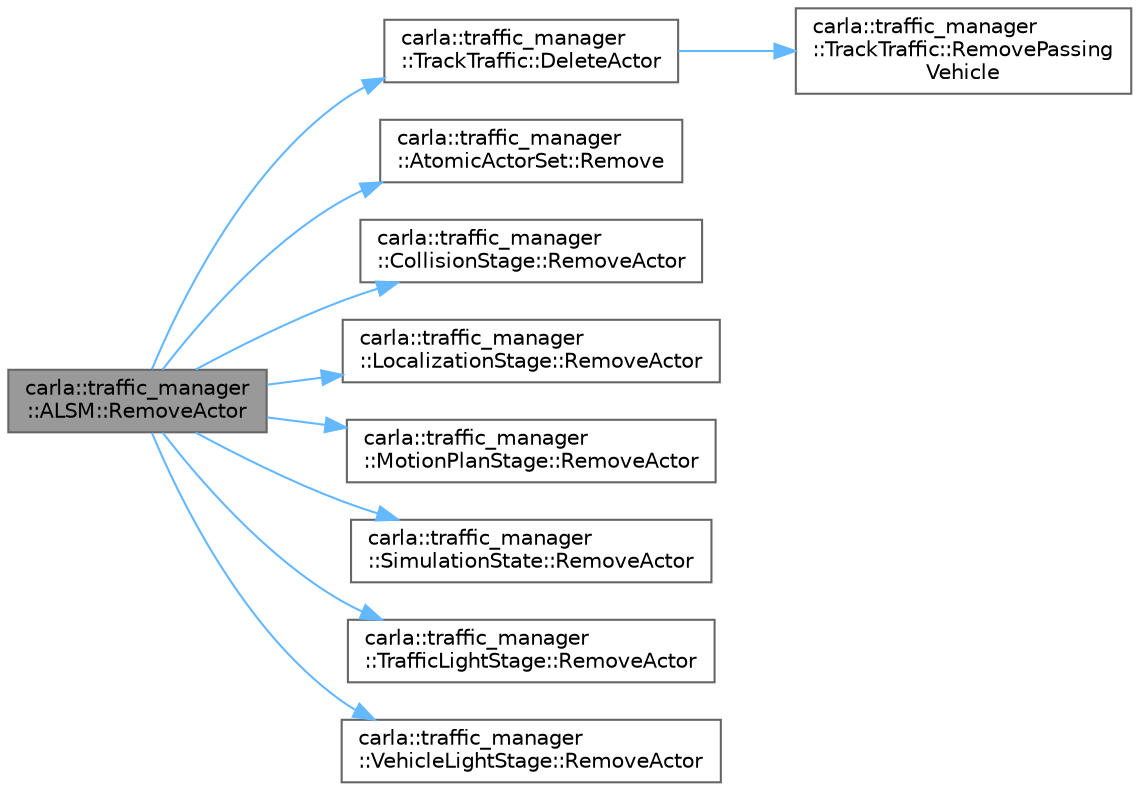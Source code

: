 digraph "carla::traffic_manager::ALSM::RemoveActor"
{
 // INTERACTIVE_SVG=YES
 // LATEX_PDF_SIZE
  bgcolor="transparent";
  edge [fontname=Helvetica,fontsize=10,labelfontname=Helvetica,labelfontsize=10];
  node [fontname=Helvetica,fontsize=10,shape=box,height=0.2,width=0.4];
  rankdir="LR";
  Node1 [id="Node000001",label="carla::traffic_manager\l::ALSM::RemoveActor",height=0.2,width=0.4,color="gray40", fillcolor="grey60", style="filled", fontcolor="black",tooltip=" "];
  Node1 -> Node2 [id="edge1_Node000001_Node000002",color="steelblue1",style="solid",tooltip=" "];
  Node2 [id="Node000002",label="carla::traffic_manager\l::TrackTraffic::DeleteActor",height=0.2,width=0.4,color="grey40", fillcolor="white", style="filled",URL="$d2/d36/classcarla_1_1traffic__manager_1_1TrackTraffic.html#ad3f8304d51ae8e9bcf278ec1fc1caa73",tooltip="Method to delete actor data from tracking."];
  Node2 -> Node3 [id="edge2_Node000002_Node000003",color="steelblue1",style="solid",tooltip=" "];
  Node3 [id="Node000003",label="carla::traffic_manager\l::TrackTraffic::RemovePassing\lVehicle",height=0.2,width=0.4,color="grey40", fillcolor="white", style="filled",URL="$d2/d36/classcarla_1_1traffic__manager_1_1TrackTraffic.html#aaa605ab90a2903ac80fae61f3eb5c159",tooltip=" "];
  Node1 -> Node4 [id="edge3_Node000001_Node000004",color="steelblue1",style="solid",tooltip=" "];
  Node4 [id="Node000004",label="carla::traffic_manager\l::AtomicActorSet::Remove",height=0.2,width=0.4,color="grey40", fillcolor="white", style="filled",URL="$d6/d8c/classcarla_1_1traffic__manager_1_1AtomicActorSet.html#a399b072da8a4d3d1f1edf7f489915b57",tooltip=" "];
  Node1 -> Node5 [id="edge4_Node000001_Node000005",color="steelblue1",style="solid",tooltip=" "];
  Node5 [id="Node000005",label="carla::traffic_manager\l::CollisionStage::RemoveActor",height=0.2,width=0.4,color="grey40", fillcolor="white", style="filled",URL="$d1/d26/classcarla_1_1traffic__manager_1_1CollisionStage.html#a5d5ca6bdac732d7326d72417653e07da",tooltip=" "];
  Node1 -> Node6 [id="edge5_Node000001_Node000006",color="steelblue1",style="solid",tooltip=" "];
  Node6 [id="Node000006",label="carla::traffic_manager\l::LocalizationStage::RemoveActor",height=0.2,width=0.4,color="grey40", fillcolor="white", style="filled",URL="$d6/da2/classcarla_1_1traffic__manager_1_1LocalizationStage.html#ad7a1474f31986f1613ccc6451d4b759d",tooltip=" "];
  Node1 -> Node7 [id="edge6_Node000001_Node000007",color="steelblue1",style="solid",tooltip=" "];
  Node7 [id="Node000007",label="carla::traffic_manager\l::MotionPlanStage::RemoveActor",height=0.2,width=0.4,color="grey40", fillcolor="white", style="filled",URL="$dd/df9/classcarla_1_1traffic__manager_1_1MotionPlanStage.html#ac69f7735fddbf606208d2c41bb3c8800",tooltip=" "];
  Node1 -> Node8 [id="edge7_Node000001_Node000008",color="steelblue1",style="solid",tooltip=" "];
  Node8 [id="Node000008",label="carla::traffic_manager\l::SimulationState::RemoveActor",height=0.2,width=0.4,color="grey40", fillcolor="white", style="filled",URL="$d9/d2b/classcarla_1_1traffic__manager_1_1SimulationState.html#abd6d5f7ae637fa2397500b2816988bbf",tooltip=" "];
  Node1 -> Node9 [id="edge8_Node000001_Node000009",color="steelblue1",style="solid",tooltip=" "];
  Node9 [id="Node000009",label="carla::traffic_manager\l::TrafficLightStage::RemoveActor",height=0.2,width=0.4,color="grey40", fillcolor="white", style="filled",URL="$d5/db3/classcarla_1_1traffic__manager_1_1TrafficLightStage.html#a5b4416ca8de96b8a42a88bb8a96f1436",tooltip=" "];
  Node1 -> Node10 [id="edge9_Node000001_Node000010",color="steelblue1",style="solid",tooltip=" "];
  Node10 [id="Node000010",label="carla::traffic_manager\l::VehicleLightStage::RemoveActor",height=0.2,width=0.4,color="grey40", fillcolor="white", style="filled",URL="$dd/de2/classcarla_1_1traffic__manager_1_1VehicleLightStage.html#a0d073272da94024056ba076e7fe9055b",tooltip=" "];
}
